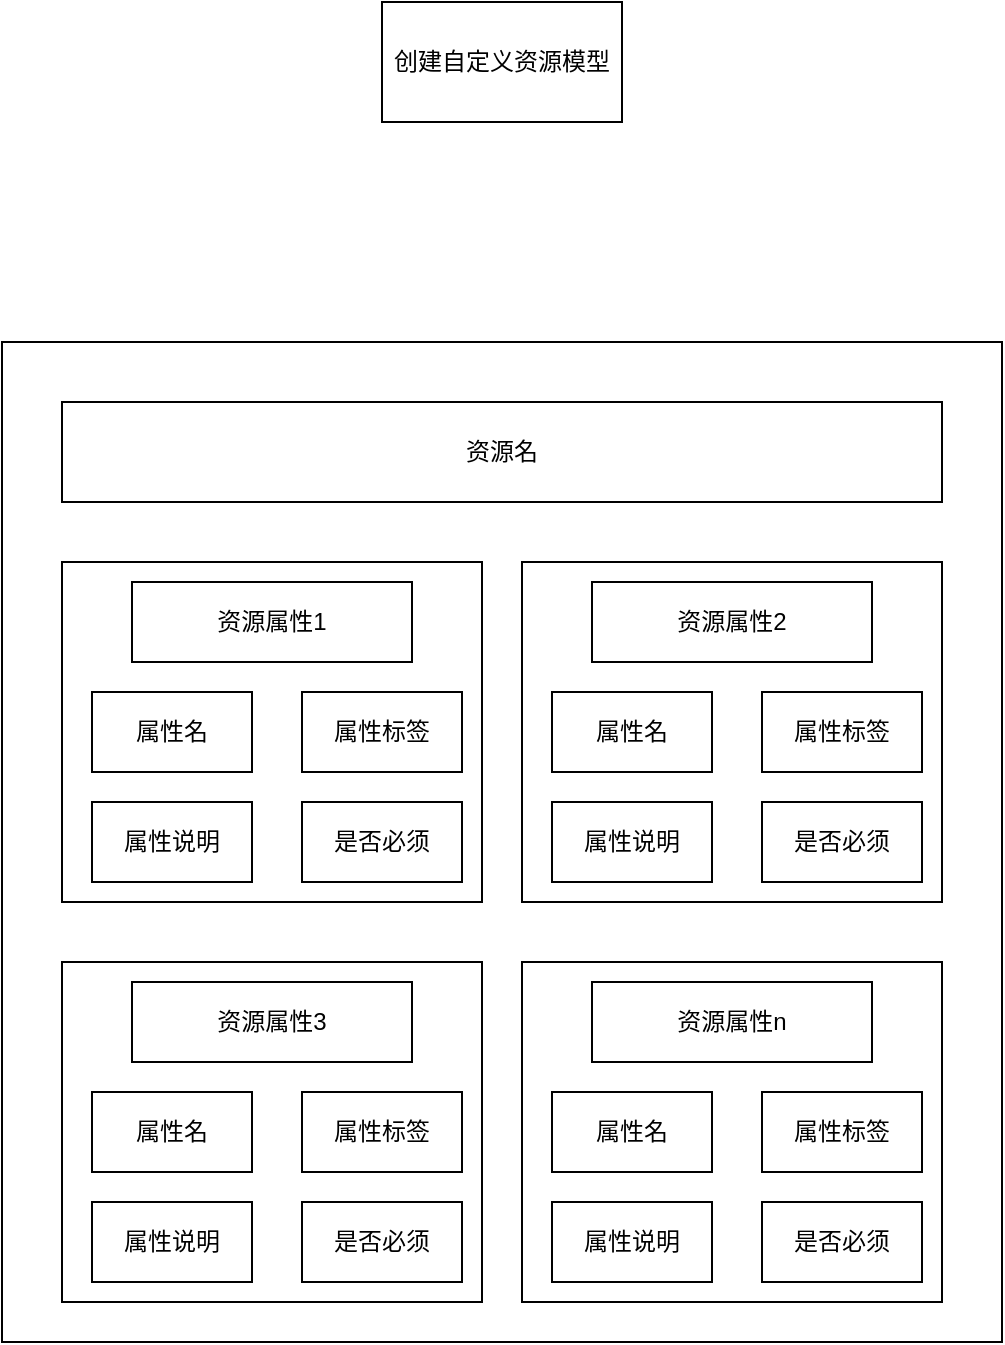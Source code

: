 <mxfile version="24.7.6">
  <diagram name="第 1 页" id="AZAsQ0l_xIf4udVlXanY">
    <mxGraphModel dx="1426" dy="791" grid="1" gridSize="10" guides="1" tooltips="1" connect="1" arrows="1" fold="1" page="1" pageScale="1" pageWidth="1200" pageHeight="1600" math="0" shadow="0">
      <root>
        <mxCell id="0" />
        <mxCell id="1" parent="0" />
        <mxCell id="X7OZpK74XMctFH0BW-H9-1" value="创建自定义资源模型" style="rounded=0;whiteSpace=wrap;html=1;" parent="1" vertex="1">
          <mxGeometry x="580" y="150" width="120" height="60" as="geometry" />
        </mxCell>
        <mxCell id="zaWkkEv80FB03Rphdk8r-1" value="" style="rounded=0;whiteSpace=wrap;html=1;" vertex="1" parent="1">
          <mxGeometry x="390" y="320" width="500" height="500" as="geometry" />
        </mxCell>
        <mxCell id="zaWkkEv80FB03Rphdk8r-2" value="资源名" style="rounded=0;whiteSpace=wrap;html=1;" vertex="1" parent="1">
          <mxGeometry x="420" y="350" width="440" height="50" as="geometry" />
        </mxCell>
        <mxCell id="zaWkkEv80FB03Rphdk8r-9" value="" style="rounded=0;whiteSpace=wrap;html=1;" vertex="1" parent="1">
          <mxGeometry x="420" y="430" width="210" height="170" as="geometry" />
        </mxCell>
        <mxCell id="zaWkkEv80FB03Rphdk8r-10" value="属性名" style="rounded=0;whiteSpace=wrap;html=1;" vertex="1" parent="1">
          <mxGeometry x="435" y="495" width="80" height="40" as="geometry" />
        </mxCell>
        <mxCell id="zaWkkEv80FB03Rphdk8r-11" value="属性标签" style="rounded=0;whiteSpace=wrap;html=1;" vertex="1" parent="1">
          <mxGeometry x="540" y="495" width="80" height="40" as="geometry" />
        </mxCell>
        <mxCell id="zaWkkEv80FB03Rphdk8r-12" value="属性说明" style="rounded=0;whiteSpace=wrap;html=1;" vertex="1" parent="1">
          <mxGeometry x="435" y="550" width="80" height="40" as="geometry" />
        </mxCell>
        <mxCell id="zaWkkEv80FB03Rphdk8r-13" value="是否必须" style="rounded=0;whiteSpace=wrap;html=1;" vertex="1" parent="1">
          <mxGeometry x="540" y="550" width="80" height="40" as="geometry" />
        </mxCell>
        <mxCell id="zaWkkEv80FB03Rphdk8r-14" value="资源属性1" style="rounded=0;whiteSpace=wrap;html=1;" vertex="1" parent="1">
          <mxGeometry x="455" y="440" width="140" height="40" as="geometry" />
        </mxCell>
        <mxCell id="zaWkkEv80FB03Rphdk8r-15" value="" style="rounded=0;whiteSpace=wrap;html=1;" vertex="1" parent="1">
          <mxGeometry x="650" y="430" width="210" height="170" as="geometry" />
        </mxCell>
        <mxCell id="zaWkkEv80FB03Rphdk8r-16" value="属性名" style="rounded=0;whiteSpace=wrap;html=1;" vertex="1" parent="1">
          <mxGeometry x="665" y="495" width="80" height="40" as="geometry" />
        </mxCell>
        <mxCell id="zaWkkEv80FB03Rphdk8r-17" value="属性标签" style="rounded=0;whiteSpace=wrap;html=1;" vertex="1" parent="1">
          <mxGeometry x="770" y="495" width="80" height="40" as="geometry" />
        </mxCell>
        <mxCell id="zaWkkEv80FB03Rphdk8r-18" value="属性说明" style="rounded=0;whiteSpace=wrap;html=1;" vertex="1" parent="1">
          <mxGeometry x="665" y="550" width="80" height="40" as="geometry" />
        </mxCell>
        <mxCell id="zaWkkEv80FB03Rphdk8r-19" value="是否必须" style="rounded=0;whiteSpace=wrap;html=1;" vertex="1" parent="1">
          <mxGeometry x="770" y="550" width="80" height="40" as="geometry" />
        </mxCell>
        <mxCell id="zaWkkEv80FB03Rphdk8r-20" value="资源属性2" style="rounded=0;whiteSpace=wrap;html=1;" vertex="1" parent="1">
          <mxGeometry x="685" y="440" width="140" height="40" as="geometry" />
        </mxCell>
        <mxCell id="zaWkkEv80FB03Rphdk8r-21" value="" style="rounded=0;whiteSpace=wrap;html=1;" vertex="1" parent="1">
          <mxGeometry x="420" y="630" width="210" height="170" as="geometry" />
        </mxCell>
        <mxCell id="zaWkkEv80FB03Rphdk8r-22" value="属性名" style="rounded=0;whiteSpace=wrap;html=1;" vertex="1" parent="1">
          <mxGeometry x="435" y="695" width="80" height="40" as="geometry" />
        </mxCell>
        <mxCell id="zaWkkEv80FB03Rphdk8r-23" value="属性标签" style="rounded=0;whiteSpace=wrap;html=1;" vertex="1" parent="1">
          <mxGeometry x="540" y="695" width="80" height="40" as="geometry" />
        </mxCell>
        <mxCell id="zaWkkEv80FB03Rphdk8r-24" value="属性说明" style="rounded=0;whiteSpace=wrap;html=1;" vertex="1" parent="1">
          <mxGeometry x="435" y="750" width="80" height="40" as="geometry" />
        </mxCell>
        <mxCell id="zaWkkEv80FB03Rphdk8r-25" value="是否必须" style="rounded=0;whiteSpace=wrap;html=1;" vertex="1" parent="1">
          <mxGeometry x="540" y="750" width="80" height="40" as="geometry" />
        </mxCell>
        <mxCell id="zaWkkEv80FB03Rphdk8r-26" value="资源属性3" style="rounded=0;whiteSpace=wrap;html=1;" vertex="1" parent="1">
          <mxGeometry x="455" y="640" width="140" height="40" as="geometry" />
        </mxCell>
        <mxCell id="zaWkkEv80FB03Rphdk8r-27" value="" style="rounded=0;whiteSpace=wrap;html=1;" vertex="1" parent="1">
          <mxGeometry x="650" y="630" width="210" height="170" as="geometry" />
        </mxCell>
        <mxCell id="zaWkkEv80FB03Rphdk8r-28" value="属性名" style="rounded=0;whiteSpace=wrap;html=1;" vertex="1" parent="1">
          <mxGeometry x="665" y="695" width="80" height="40" as="geometry" />
        </mxCell>
        <mxCell id="zaWkkEv80FB03Rphdk8r-29" value="属性标签" style="rounded=0;whiteSpace=wrap;html=1;" vertex="1" parent="1">
          <mxGeometry x="770" y="695" width="80" height="40" as="geometry" />
        </mxCell>
        <mxCell id="zaWkkEv80FB03Rphdk8r-30" value="属性说明" style="rounded=0;whiteSpace=wrap;html=1;" vertex="1" parent="1">
          <mxGeometry x="665" y="750" width="80" height="40" as="geometry" />
        </mxCell>
        <mxCell id="zaWkkEv80FB03Rphdk8r-31" value="是否必须" style="rounded=0;whiteSpace=wrap;html=1;" vertex="1" parent="1">
          <mxGeometry x="770" y="750" width="80" height="40" as="geometry" />
        </mxCell>
        <mxCell id="zaWkkEv80FB03Rphdk8r-32" value="资源属性n" style="rounded=0;whiteSpace=wrap;html=1;" vertex="1" parent="1">
          <mxGeometry x="685" y="640" width="140" height="40" as="geometry" />
        </mxCell>
      </root>
    </mxGraphModel>
  </diagram>
</mxfile>

